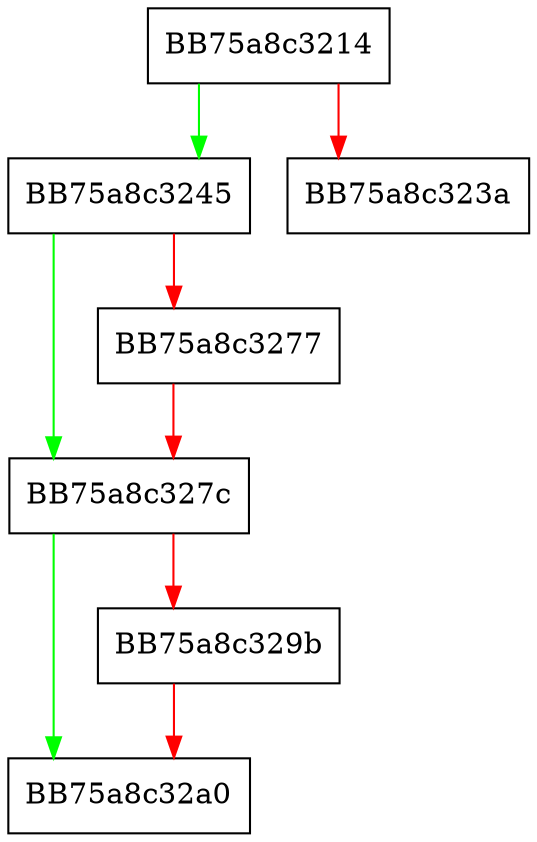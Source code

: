 digraph _Set_exception_raw {
  node [shape="box"];
  graph [splines=ortho];
  BB75a8c3214 -> BB75a8c3245 [color="green"];
  BB75a8c3214 -> BB75a8c323a [color="red"];
  BB75a8c3245 -> BB75a8c327c [color="green"];
  BB75a8c3245 -> BB75a8c3277 [color="red"];
  BB75a8c3277 -> BB75a8c327c [color="red"];
  BB75a8c327c -> BB75a8c32a0 [color="green"];
  BB75a8c327c -> BB75a8c329b [color="red"];
  BB75a8c329b -> BB75a8c32a0 [color="red"];
}